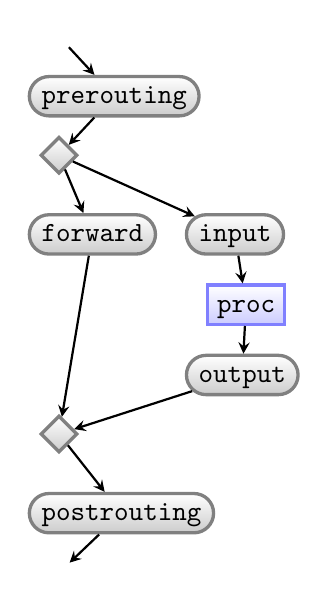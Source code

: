 \begin{tikzpicture}[%
        %node distance=15mm,
        chain/.style={
            % the shape:
            rounded rectangle,
            % the rest:
            very thick,
            draw=black!50,
            top color=white,
            bottom color=black!20,
            font=\ttfamily,
            text height=1.5ex,
            text depth=.25ex,
        },
        decision/.style={
            diamond,
            very thick,
            draw=black!50,
            top color=white,
            bottom color=black!20,
            font=\ttfamily
        },
        proc/.style={
            very thick,
            draw=blue!50,
            top color=white,
            bottom color=blue!20,
            font=\ttfamily,
            text height=1.5ex,
            text depth=.25ex,
        },
        hv path/.style={to path={-| (\tikztotarget)}},
        vh path/.style={to path={|- (\tikztotarget)}},
        >=stealth, thick
    ]

    \graph [grow down sep, branch right sep, simple] {
        / -> prerouting[chain]
            -> eins/""[decision] -> {
                forward[chain],
                input[chain] -> proc[proc] -> output[chain]
            } -> zwei/""[decision] -> postrouting[chain] -> /;
    };

\end{tikzpicture}

% vim: ft=tex
